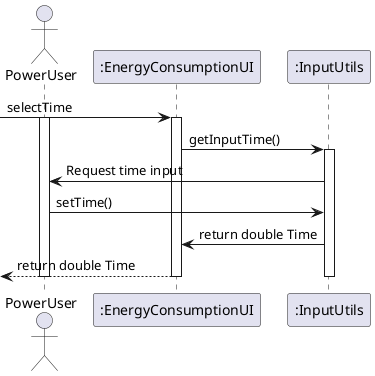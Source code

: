 @startuml

actor PowerUser

-> ":EnergyConsumptionUI": selectTime
activate PowerUser
activate ":EnergyConsumptionUI"
":EnergyConsumptionUI" -> ":InputUtils": getInputTime()
activate ":InputUtils"
":InputUtils" -> PowerUser: Request time input
PowerUser -> ":InputUtils": setTime()
":InputUtils" -> ":EnergyConsumptionUI": return double Time
<-- ":EnergyConsumptionUI": return double Time
deactivate PowerUser
deactivate ":EnergyConsumptionUI"
deactivate ":InputUtils"
@enduml